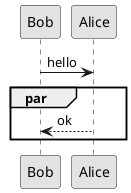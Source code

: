 {
  "sha1": "5w7rbfyfgeriqw8uf35dvq5z9207qzz",
  "insertion": {
    "when": "2024-05-30T20:48:20.818Z",
    "user": "plantuml@gmail.com"
  }
}
@startuml
skinparam monochrome true
Bob -> Alice : hello

par
Alice --> Bob : ok
end

@enduml
